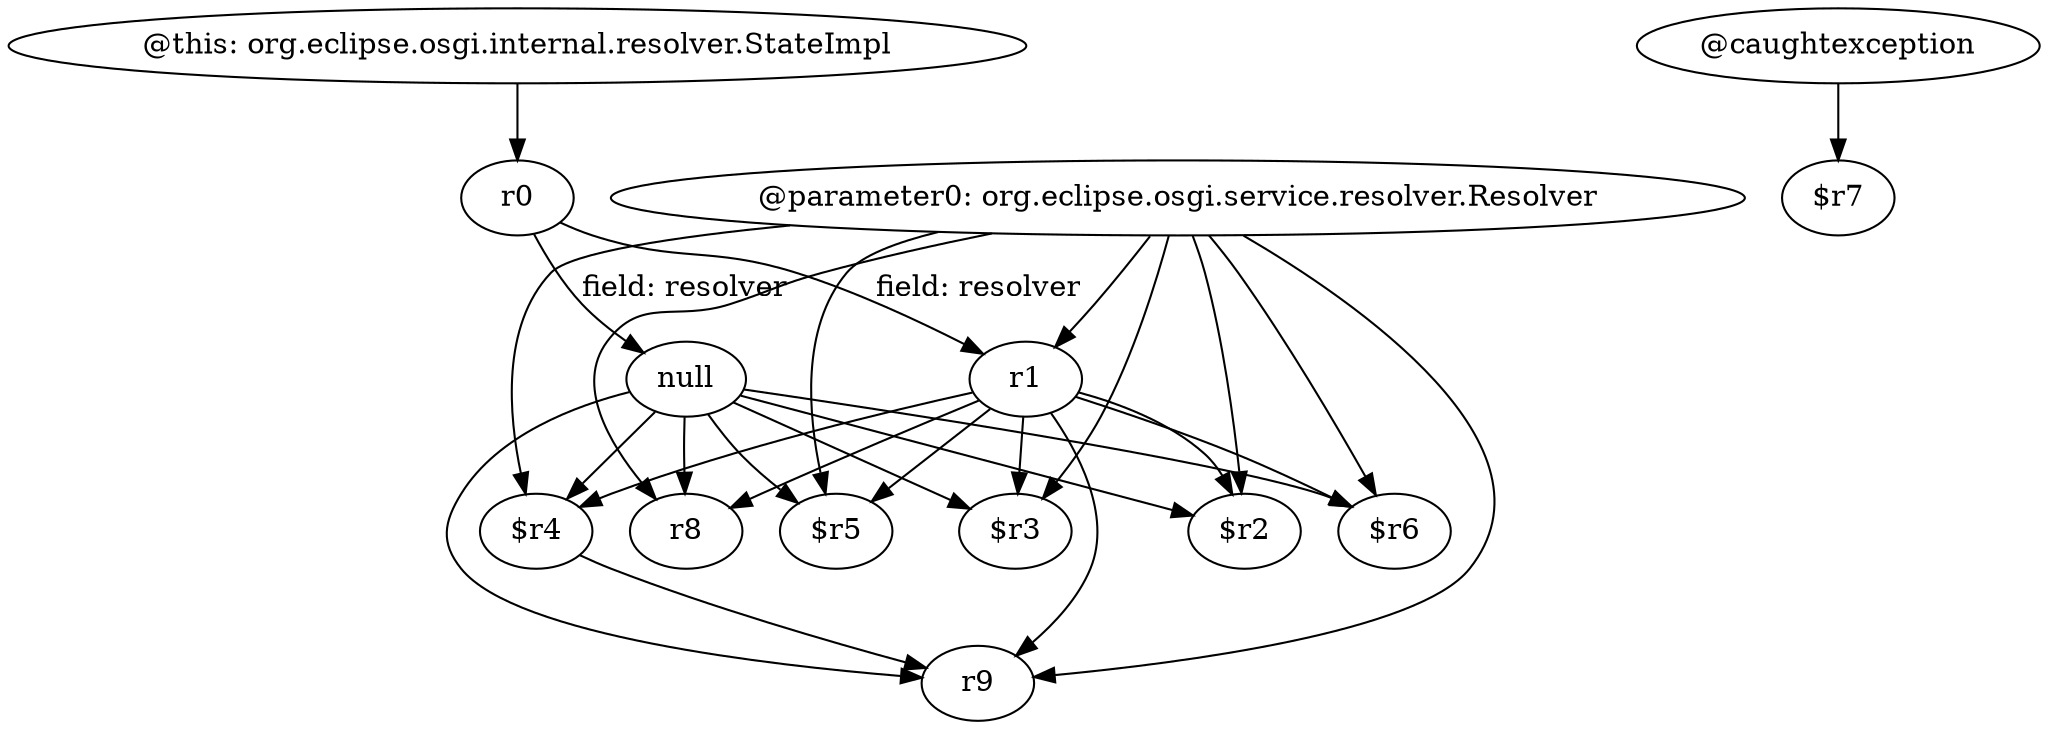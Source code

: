 digraph g {
0[label="@parameter0: org.eclipse.osgi.service.resolver.Resolver"]
1[label="$r5"]
0->1[label=""]
2[label="null"]
3[label="$r4"]
2->3[label=""]
4[label="$r2"]
2->4[label=""]
5[label="r1"]
6[label="$r6"]
5->6[label=""]
0->6[label=""]
7[label="r9"]
0->7[label=""]
8[label="r8"]
5->8[label=""]
2->7[label=""]
9[label="r0"]
9->2[label="field: resolver"]
3->7[label=""]
0->8[label=""]
2->6[label=""]
2->8[label=""]
5->1[label=""]
9->5[label="field: resolver"]
10[label="@this: org.eclipse.osgi.internal.resolver.StateImpl"]
10->9[label=""]
0->3[label=""]
0->5[label=""]
5->3[label=""]
11[label="@caughtexception"]
12[label="$r7"]
11->12[label=""]
2->1[label=""]
13[label="$r3"]
5->13[label=""]
5->4[label=""]
5->7[label=""]
2->13[label=""]
0->13[label=""]
0->4[label=""]
}
